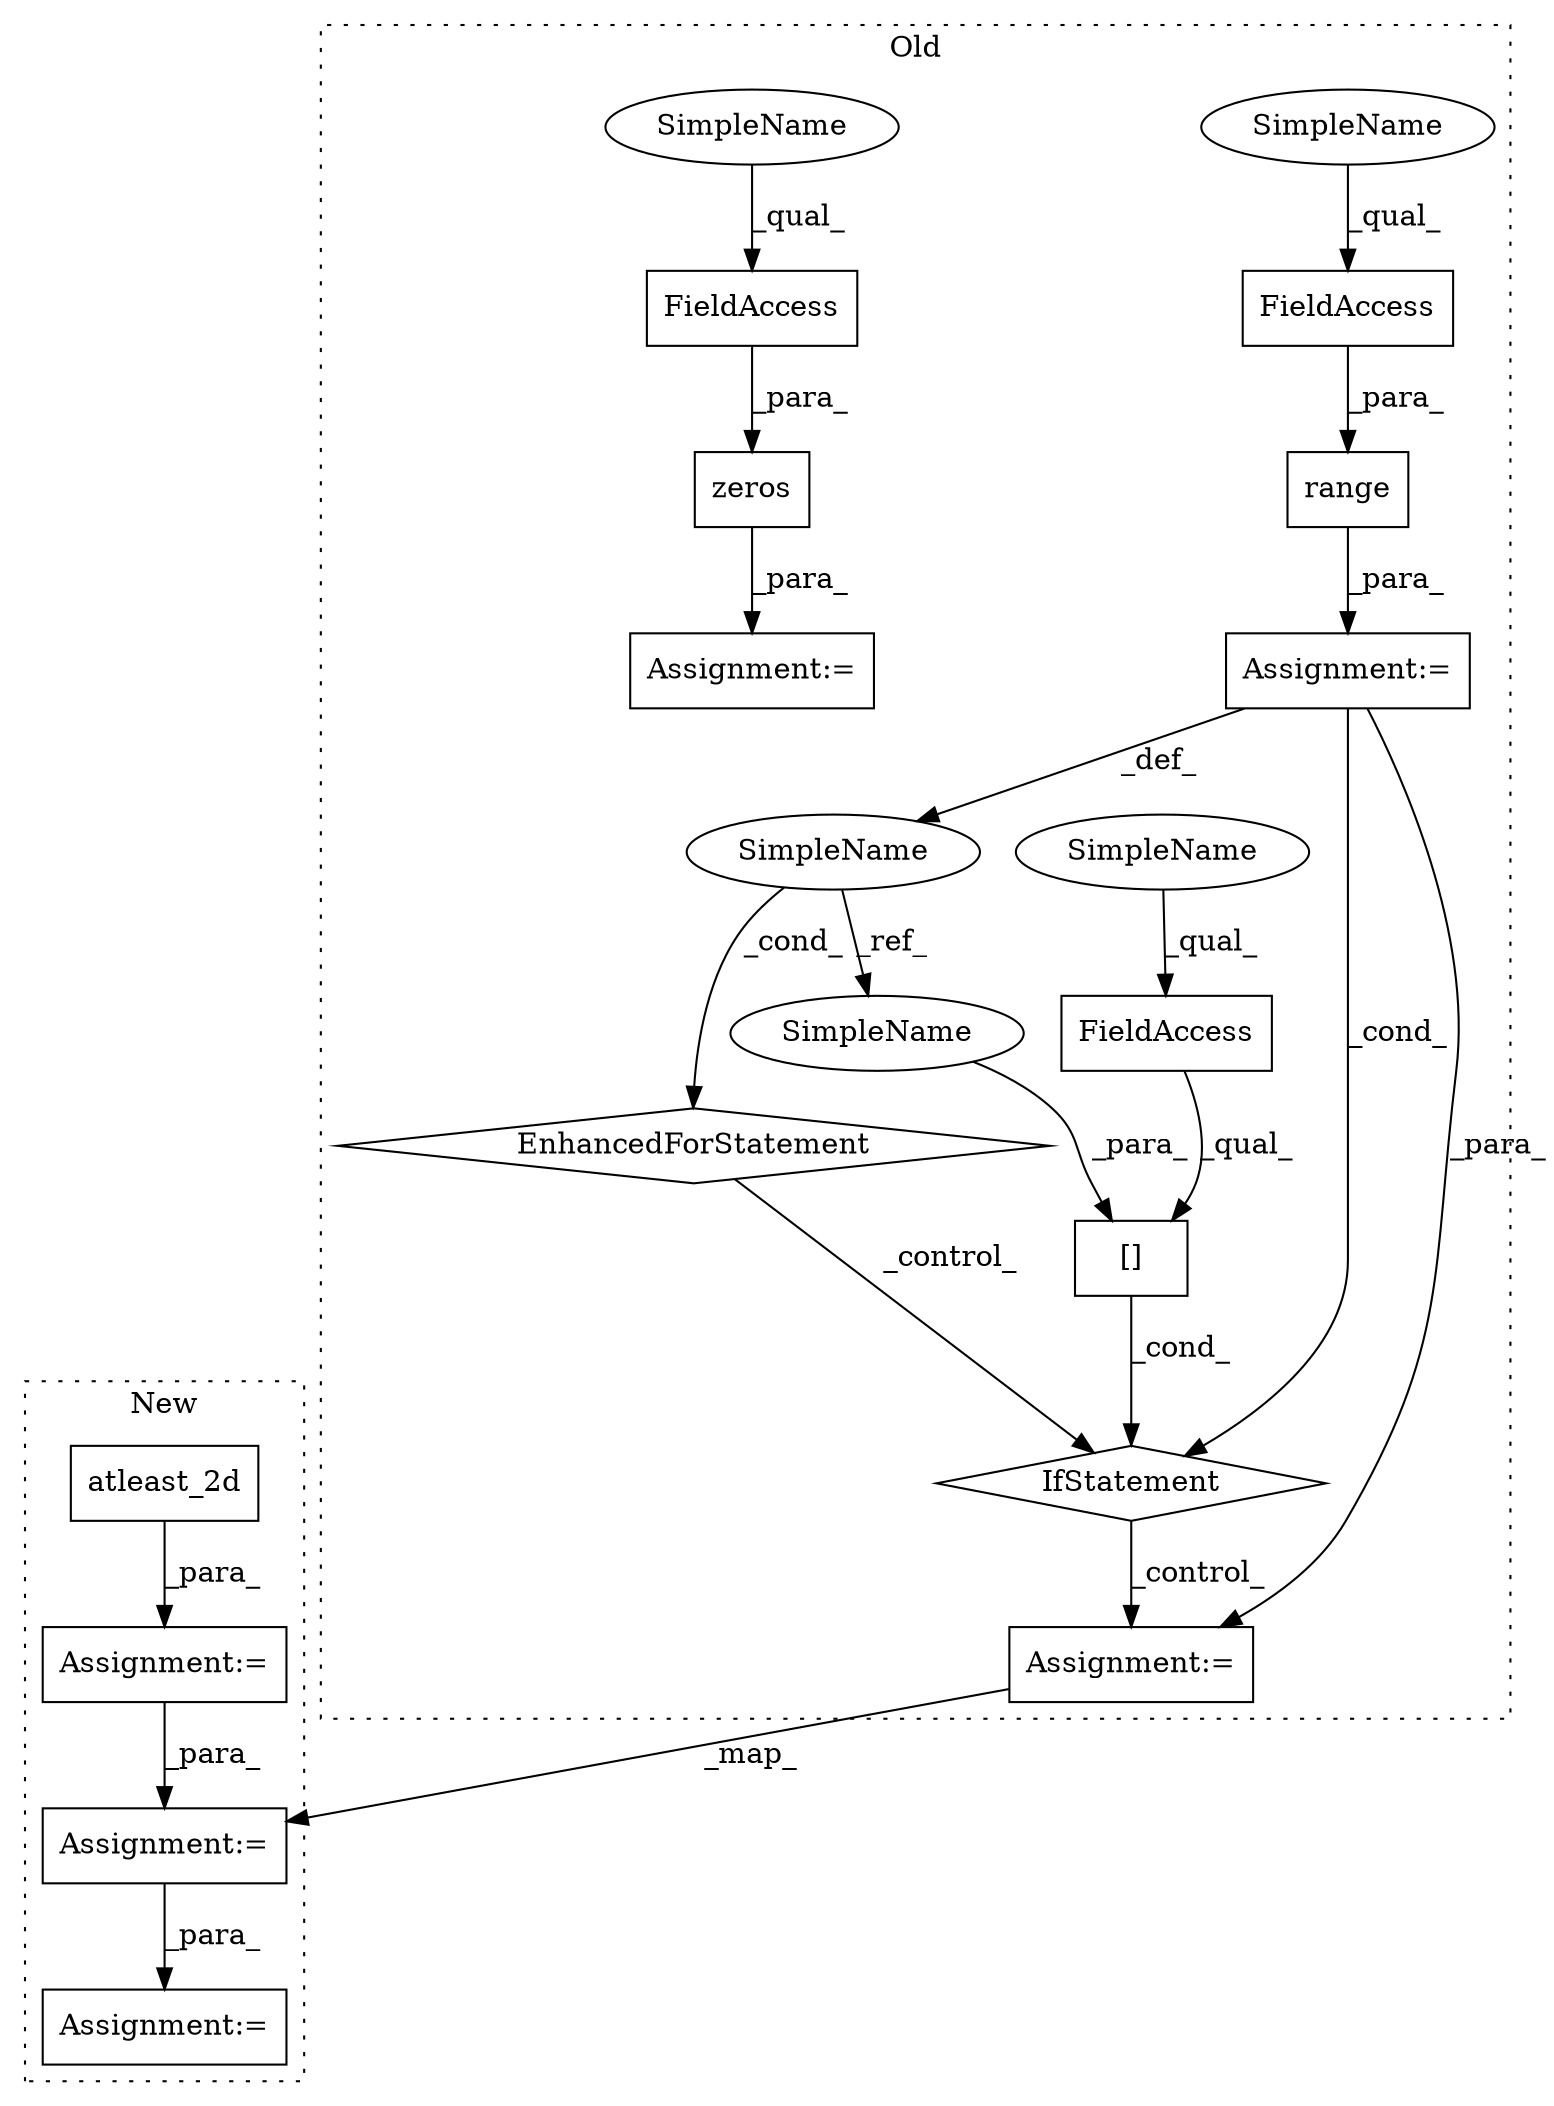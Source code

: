 digraph G {
subgraph cluster0 {
1 [label="[]" a="2" s="1678,1701" l="14,1" shape="box"];
4 [label="FieldAccess" a="22" s="1678" l="13" shape="box"];
5 [label="Assignment:=" a="7" s="1570,1664" l="53,2" shape="box"];
6 [label="EnhancedForStatement" a="70" s="1570,1664" l="53,2" shape="diamond"];
7 [label="IfStatement" a="25" s="1674,1702" l="4,2" shape="diamond"];
8 [label="FieldAccess" a="22" s="1645" l="18" shape="box"];
9 [label="FieldAccess" a="22" s="1545" l="18" shape="box"];
10 [label="zeros" a="32" s="1539,1563" l="6,1" shape="box"];
11 [label="SimpleName" a="42" s="1627" l="9" shape="ellipse"];
12 [label="range" a="32" s="1639,1663" l="6,1" shape="box"];
13 [label="Assignment:=" a="7" s="1532" l="1" shape="box"];
15 [label="Assignment:=" a="7" s="1729" l="1" shape="box"];
17 [label="SimpleName" a="42" s="1678" l="4" shape="ellipse"];
18 [label="SimpleName" a="42" s="1645" l="4" shape="ellipse"];
19 [label="SimpleName" a="42" s="1545" l="4" shape="ellipse"];
20 [label="SimpleName" a="42" s="1692" l="9" shape="ellipse"];
label = "Old";
style="dotted";
}
subgraph cluster1 {
2 [label="atleast_2d" a="32" s="1279,1295" l="11,1" shape="box"];
3 [label="Assignment:=" a="7" s="1272" l="1" shape="box"];
14 [label="Assignment:=" a="7" s="1472" l="1" shape="box"];
16 [label="Assignment:=" a="7" s="1622" l="1" shape="box"];
label = "New";
style="dotted";
}
1 -> 7 [label="_cond_"];
2 -> 3 [label="_para_"];
3 -> 14 [label="_para_"];
4 -> 1 [label="_qual_"];
5 -> 11 [label="_def_"];
5 -> 7 [label="_cond_"];
5 -> 15 [label="_para_"];
6 -> 7 [label="_control_"];
7 -> 15 [label="_control_"];
8 -> 12 [label="_para_"];
9 -> 10 [label="_para_"];
10 -> 13 [label="_para_"];
11 -> 20 [label="_ref_"];
11 -> 6 [label="_cond_"];
12 -> 5 [label="_para_"];
14 -> 16 [label="_para_"];
15 -> 14 [label="_map_"];
17 -> 4 [label="_qual_"];
18 -> 8 [label="_qual_"];
19 -> 9 [label="_qual_"];
20 -> 1 [label="_para_"];
}